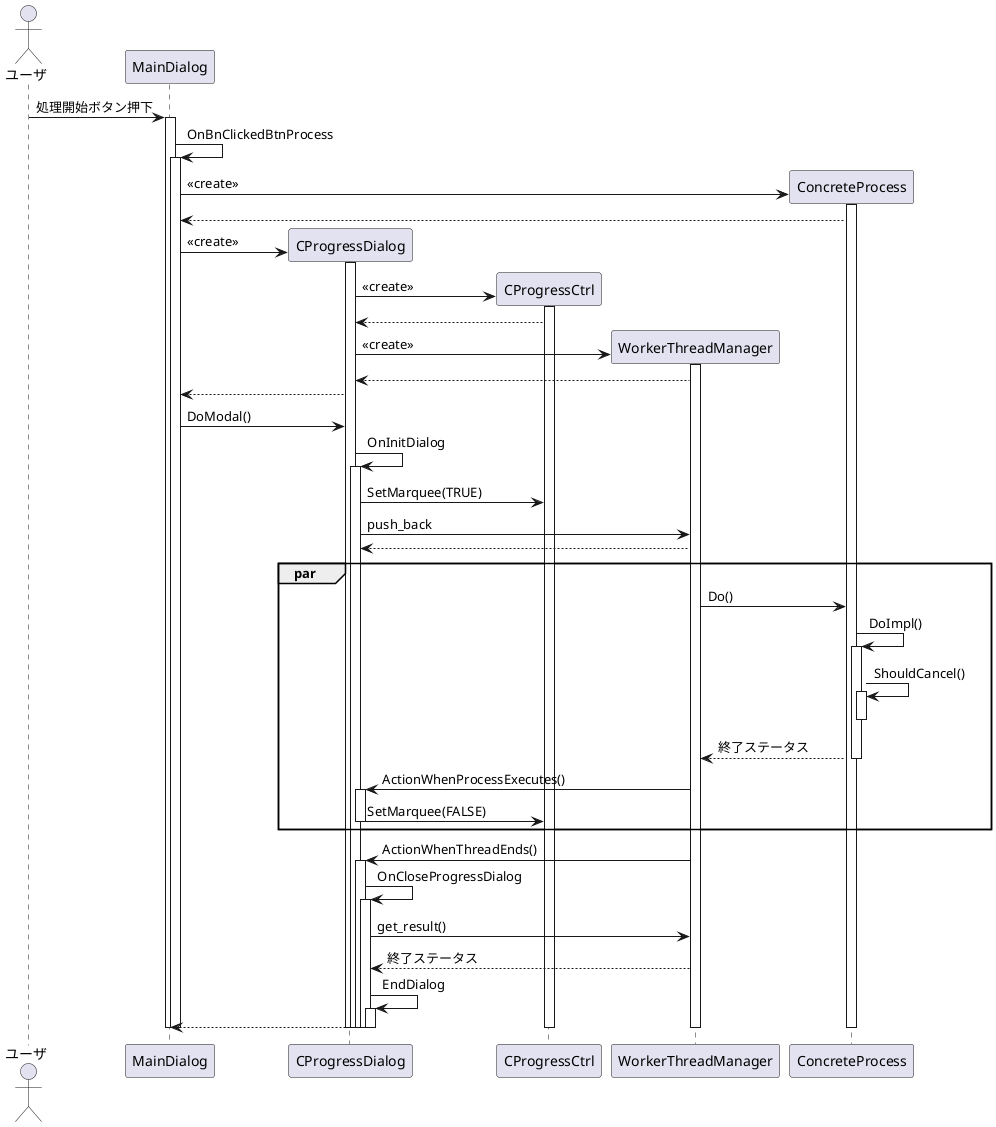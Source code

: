 @startuml

Actor ユーザ as user
participant MainDialog
participant CProgressDialog
participant CProgressCtrl
participant WorkerThreadManager
participant ConcreteProcess

user -> MainDialog : 処理開始ボタン押下
activate MainDialog

  MainDialog -> MainDialog : OnBnClickedBtnProcess
  activate MainDialog

    create ConcreteProcess
    MainDialog-> ConcreteProcess : <<create>>

    activate ConcreteProcess

      MainDialog <-- ConcreteProcess

      create CProgressDialog
      MainDialog -> CProgressDialog : <<create>>
      activate CProgressDialog

        create CProgressCtrl
        CProgressDialog -> CProgressCtrl : <<create>>
        activate CProgressCtrl
          CProgressDialog <-- CProgressCtrl

          create WorkerThreadManager
          CProgressDialog -> WorkerThreadManager : <<create>>
          activate WorkerThreadManager
            CProgressDialog <-- WorkerThreadManager

            MainDialog <-- CProgressDialog

            MainDialog-> CProgressDialog : DoModal()

            CProgressDialog -> CProgressDialog : OnInitDialog
            activate CProgressDialog

              CProgressDialog -> CProgressCtrl : SetMarquee(TRUE)
              CProgressDialog -> WorkerThreadManager : push_back
              CProgressDialog <-- WorkerThreadManager

par
              WorkerThreadManager -> ConcreteProcess : Do()

              ConcreteProcess -> ConcreteProcess : DoImpl()
              activate ConcreteProcess

                ConcreteProcess -> ConcreteProcess : ShouldCancel()
                activate ConcreteProcess
                deactivate ConcreteProcess

                WorkerThreadManager <-- ConcreteProcess : 終了ステータス

              deactivate ConcreteProcess

              CProgressDialog <- WorkerThreadManager : ActionWhenProcessExecutes()
              activate CProgressDialog
                CProgressDialog -> CProgressCtrl : SetMarquee(FALSE)
              deactivate CProgressDialog

end
              CProgressDialog <- WorkerThreadManager : ActionWhenThreadEnds()
              activate CProgressDialog

                CProgressDialog -> CProgressDialog : OnCloseProgressDialog
                activate CProgressDialog
                  CProgressDialog -> WorkerThreadManager : get_result()
                  CProgressDialog <-- WorkerThreadManager : 終了ステータス

                  CProgressDialog -> CProgressDialog : EndDialog
                  activate CProgressDialog
                    MainDialog <-- CProgressDialog
                  deactivate CProgressDialog
                deactivate CProgressDialog
              deactivate CProgressCtrl
            deactivate CProgressDialog
          deactivate CProgressDialog
        deactivate CProgressDialog
      deactivate WorkerThreadManager
    deactivate ConcreteProcess
  deactivate MainDialog
deactivate MainDialog

@enduml
